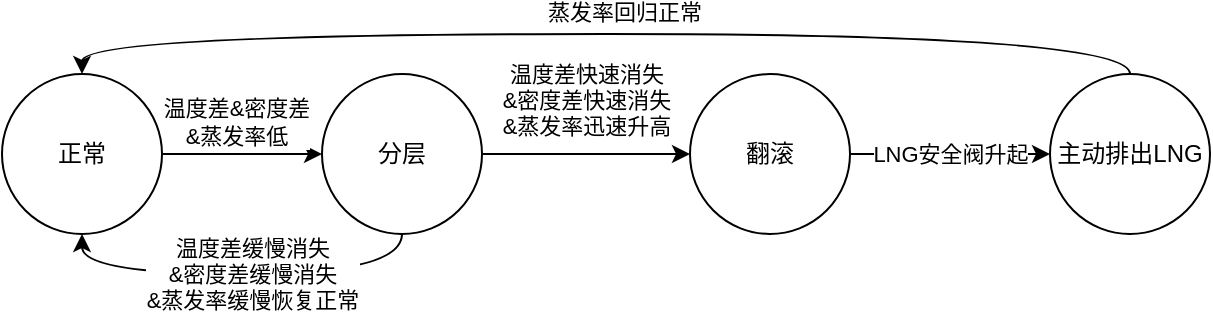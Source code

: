 <mxfile version="22.1.21" type="github">
  <diagram name="第 1 页" id="PN9rrpQe-BgAwPrjrD3u">
    <mxGraphModel dx="1026" dy="651" grid="0" gridSize="10" guides="1" tooltips="1" connect="1" arrows="1" fold="1" page="0" pageScale="1" pageWidth="1200" pageHeight="1920" math="0" shadow="0">
      <root>
        <mxCell id="0" />
        <mxCell id="1" parent="0" />
        <mxCell id="u1P5wwpMpnLD1IzObOwC-3" value="" style="edgeStyle=orthogonalEdgeStyle;rounded=0;orthogonalLoop=1;jettySize=auto;html=1;" edge="1" parent="1" source="u1P5wwpMpnLD1IzObOwC-1" target="u1P5wwpMpnLD1IzObOwC-2">
          <mxGeometry relative="1" as="geometry" />
        </mxCell>
        <mxCell id="u1P5wwpMpnLD1IzObOwC-6" value="温度差&amp;amp;密度差&lt;br&gt;&amp;amp;蒸发率低" style="edgeLabel;html=1;align=center;verticalAlign=middle;resizable=0;points=[];" vertex="1" connectable="0" parent="u1P5wwpMpnLD1IzObOwC-3">
          <mxGeometry x="-0.075" y="-1" relative="1" as="geometry">
            <mxPoint y="-17" as="offset" />
          </mxGeometry>
        </mxCell>
        <mxCell id="u1P5wwpMpnLD1IzObOwC-1" value="正常" style="ellipse;whiteSpace=wrap;html=1;aspect=fixed;" vertex="1" parent="1">
          <mxGeometry x="320" y="234" width="80" height="80" as="geometry" />
        </mxCell>
        <mxCell id="u1P5wwpMpnLD1IzObOwC-5" value="" style="edgeStyle=orthogonalEdgeStyle;rounded=0;orthogonalLoop=1;jettySize=auto;html=1;" edge="1" parent="1" source="u1P5wwpMpnLD1IzObOwC-2" target="u1P5wwpMpnLD1IzObOwC-4">
          <mxGeometry relative="1" as="geometry" />
        </mxCell>
        <mxCell id="u1P5wwpMpnLD1IzObOwC-10" value="温度差快速消失&lt;br style=&quot;border-color: var(--border-color);&quot;&gt;&amp;amp;密度差快速消失&lt;br style=&quot;border-color: var(--border-color);&quot;&gt;&amp;amp;蒸发率迅速升高" style="edgeLabel;html=1;align=center;verticalAlign=middle;resizable=0;points=[];" vertex="1" connectable="0" parent="u1P5wwpMpnLD1IzObOwC-5">
          <mxGeometry x="0.1" y="4" relative="1" as="geometry">
            <mxPoint x="-5" y="-23" as="offset" />
          </mxGeometry>
        </mxCell>
        <mxCell id="u1P5wwpMpnLD1IzObOwC-7" style="rounded=0;orthogonalLoop=1;jettySize=auto;html=1;entryX=0.5;entryY=1;entryDx=0;entryDy=0;elbow=vertical;edgeStyle=orthogonalEdgeStyle;curved=1;exitX=0.5;exitY=1;exitDx=0;exitDy=0;" edge="1" parent="1" source="u1P5wwpMpnLD1IzObOwC-2" target="u1P5wwpMpnLD1IzObOwC-1">
          <mxGeometry relative="1" as="geometry" />
        </mxCell>
        <mxCell id="u1P5wwpMpnLD1IzObOwC-8" value="温度差缓慢消失&lt;br&gt;&amp;amp;密度差缓慢消失&lt;br&gt;&amp;amp;蒸发率缓慢恢复正常" style="edgeLabel;html=1;align=center;verticalAlign=middle;resizable=0;points=[];" vertex="1" connectable="0" parent="u1P5wwpMpnLD1IzObOwC-7">
          <mxGeometry x="-0.05" relative="1" as="geometry">
            <mxPoint as="offset" />
          </mxGeometry>
        </mxCell>
        <mxCell id="u1P5wwpMpnLD1IzObOwC-2" value="分层" style="ellipse;whiteSpace=wrap;html=1;aspect=fixed;" vertex="1" parent="1">
          <mxGeometry x="480" y="234" width="80" height="80" as="geometry" />
        </mxCell>
        <mxCell id="u1P5wwpMpnLD1IzObOwC-12" value="LNG安全阀升起" style="edgeStyle=orthogonalEdgeStyle;rounded=0;orthogonalLoop=1;jettySize=auto;html=1;" edge="1" parent="1" source="u1P5wwpMpnLD1IzObOwC-4" target="u1P5wwpMpnLD1IzObOwC-11">
          <mxGeometry relative="1" as="geometry" />
        </mxCell>
        <mxCell id="u1P5wwpMpnLD1IzObOwC-4" value="翻滚" style="ellipse;whiteSpace=wrap;html=1;aspect=fixed;" vertex="1" parent="1">
          <mxGeometry x="664" y="234" width="80" height="80" as="geometry" />
        </mxCell>
        <mxCell id="u1P5wwpMpnLD1IzObOwC-13" style="edgeStyle=orthogonalEdgeStyle;rounded=0;orthogonalLoop=1;jettySize=auto;html=1;entryX=0.5;entryY=0;entryDx=0;entryDy=0;exitX=0.5;exitY=0;exitDx=0;exitDy=0;curved=1;" edge="1" parent="1" source="u1P5wwpMpnLD1IzObOwC-11" target="u1P5wwpMpnLD1IzObOwC-1">
          <mxGeometry relative="1" as="geometry" />
        </mxCell>
        <mxCell id="u1P5wwpMpnLD1IzObOwC-14" value="蒸发率回归正常" style="edgeLabel;html=1;align=center;verticalAlign=middle;resizable=0;points=[];" vertex="1" connectable="0" parent="u1P5wwpMpnLD1IzObOwC-13">
          <mxGeometry x="-0.032" y="-2" relative="1" as="geometry">
            <mxPoint y="-9" as="offset" />
          </mxGeometry>
        </mxCell>
        <mxCell id="u1P5wwpMpnLD1IzObOwC-11" value="主动排出LNG" style="ellipse;whiteSpace=wrap;html=1;aspect=fixed;" vertex="1" parent="1">
          <mxGeometry x="844" y="234" width="80" height="80" as="geometry" />
        </mxCell>
      </root>
    </mxGraphModel>
  </diagram>
</mxfile>
